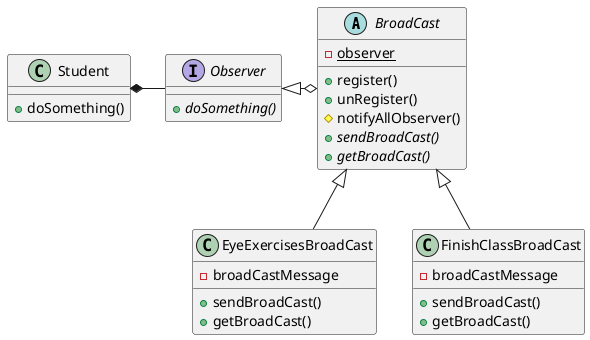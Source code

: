 @startuml

abstract class BroadCast{
    {static} -observer
    +register()
    +unRegister()
    #notifyAllObserver()
    +{abstract} sendBroadCast()
    +{abstract} getBroadCast()
}
class EyeExercisesBroadCast{
    -broadCastMessage
    +sendBroadCast()
    +getBroadCast()
}
class FinishClassBroadCast{
    -broadCastMessage
    +sendBroadCast()
    +getBroadCast()
}
class Student{
    +doSomething()
}
interface Observer{
    +{abstract} doSomething()
}

BroadCast <|-down- EyeExercisesBroadCast
BroadCast <|-down- FinishClassBroadCast
Observer -left-* Student
Observer <|-right-o BroadCast

@enduml